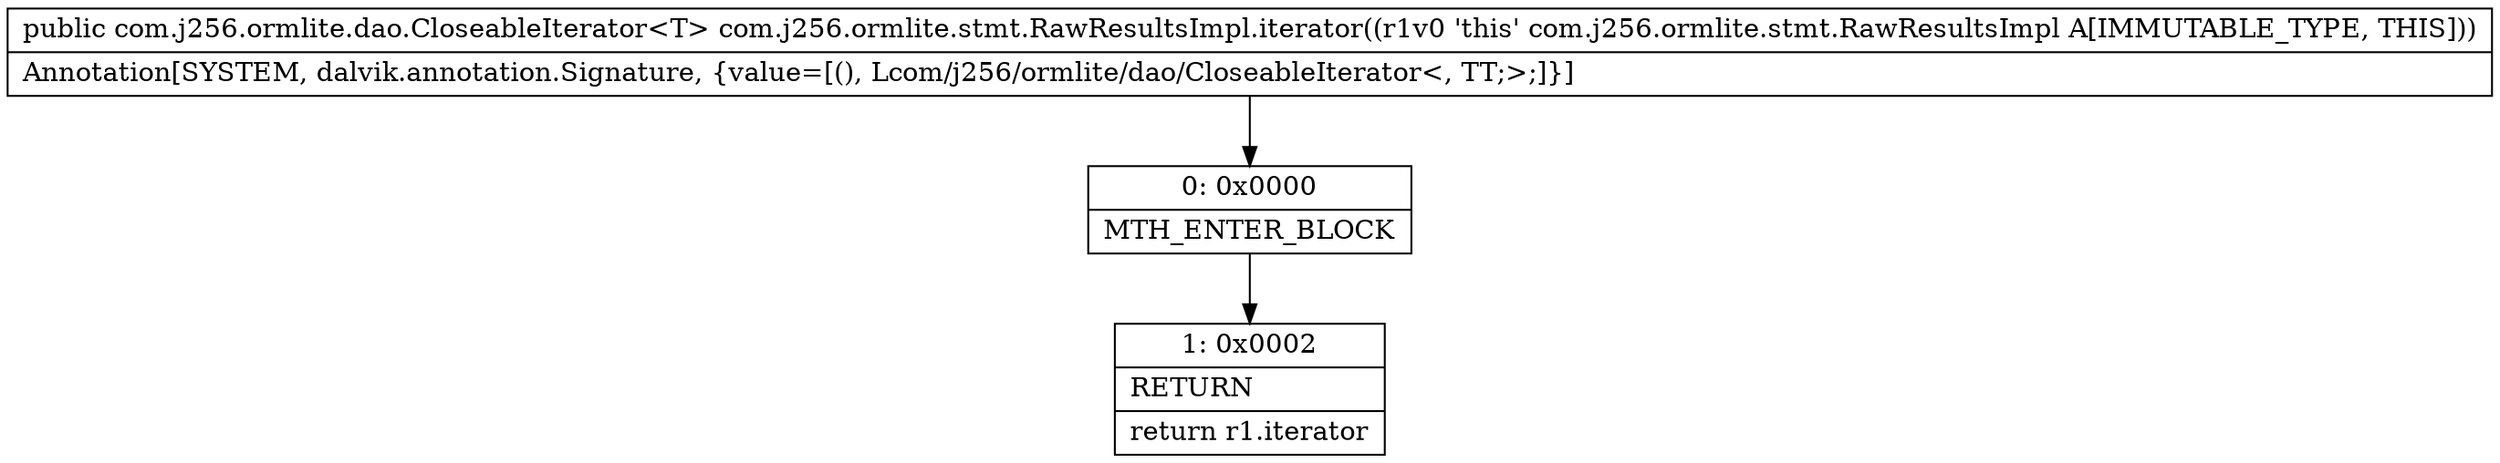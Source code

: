 digraph "CFG forcom.j256.ormlite.stmt.RawResultsImpl.iterator()Lcom\/j256\/ormlite\/dao\/CloseableIterator;" {
Node_0 [shape=record,label="{0\:\ 0x0000|MTH_ENTER_BLOCK\l}"];
Node_1 [shape=record,label="{1\:\ 0x0002|RETURN\l|return r1.iterator\l}"];
MethodNode[shape=record,label="{public com.j256.ormlite.dao.CloseableIterator\<T\> com.j256.ormlite.stmt.RawResultsImpl.iterator((r1v0 'this' com.j256.ormlite.stmt.RawResultsImpl A[IMMUTABLE_TYPE, THIS]))  | Annotation[SYSTEM, dalvik.annotation.Signature, \{value=[(), Lcom\/j256\/ormlite\/dao\/CloseableIterator\<, TT;\>;]\}]\l}"];
MethodNode -> Node_0;
Node_0 -> Node_1;
}


